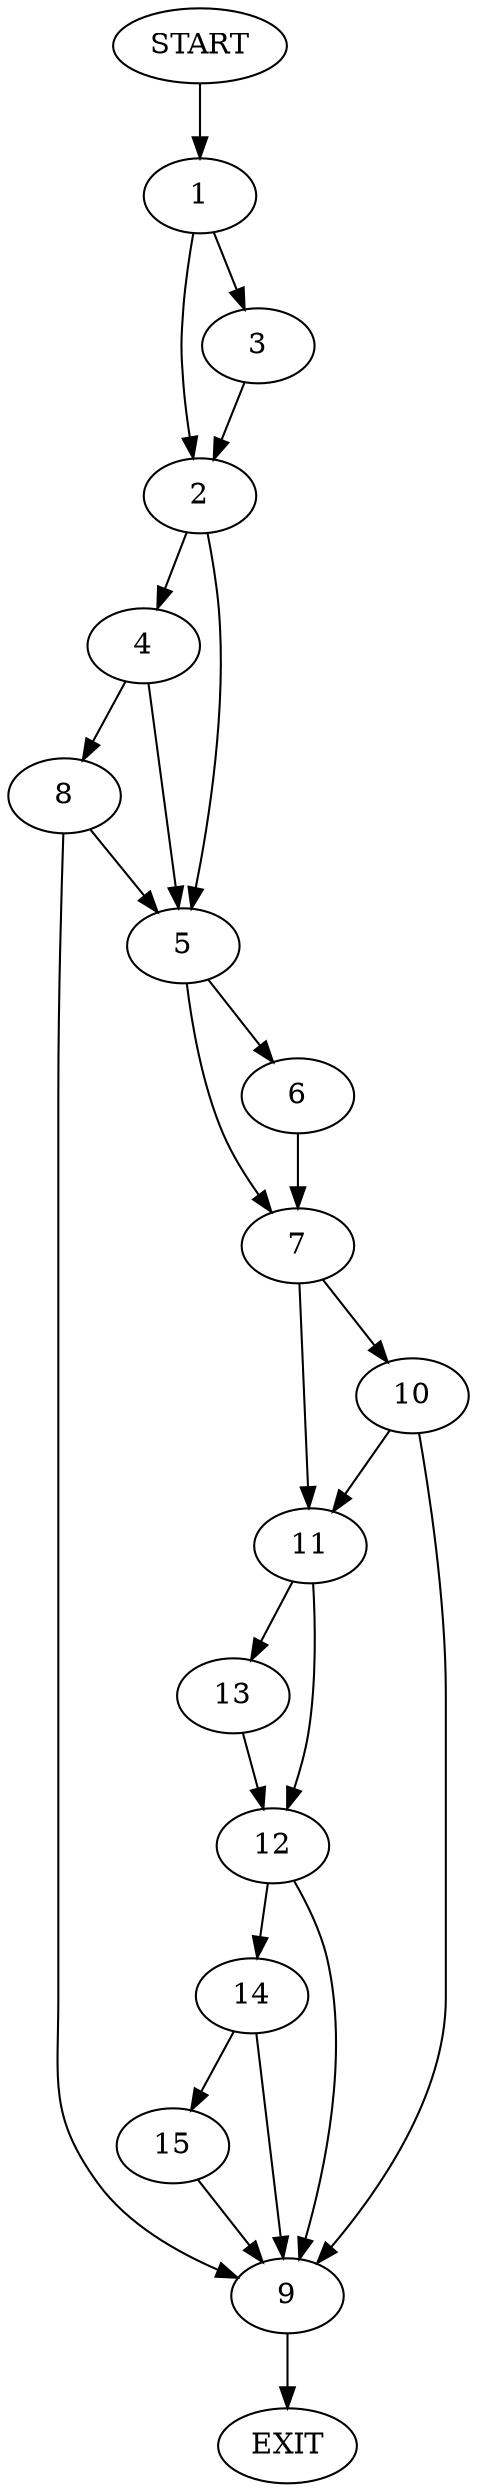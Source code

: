 digraph {
0 [label="START"]
16 [label="EXIT"]
0 -> 1
1 -> 2
1 -> 3
2 -> 4
2 -> 5
3 -> 2
5 -> 6
5 -> 7
4 -> 8
4 -> 5
8 -> 9
8 -> 5
9 -> 16
6 -> 7
7 -> 10
7 -> 11
10 -> 9
10 -> 11
11 -> 12
11 -> 13
12 -> 9
12 -> 14
13 -> 12
14 -> 9
14 -> 15
15 -> 9
}
